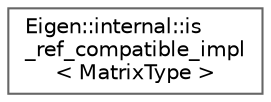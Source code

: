 digraph "类继承关系图"
{
 // LATEX_PDF_SIZE
  bgcolor="transparent";
  edge [fontname=Helvetica,fontsize=10,labelfontname=Helvetica,labelfontsize=10];
  node [fontname=Helvetica,fontsize=10,shape=box,height=0.2,width=0.4];
  rankdir="LR";
  Node0 [id="Node000000",label="Eigen::internal::is\l_ref_compatible_impl\l\< MatrixType \>",height=0.2,width=0.4,color="grey40", fillcolor="white", style="filled",URL="$struct_eigen_1_1internal_1_1is__ref__compatible__impl.html",tooltip=" "];
}
